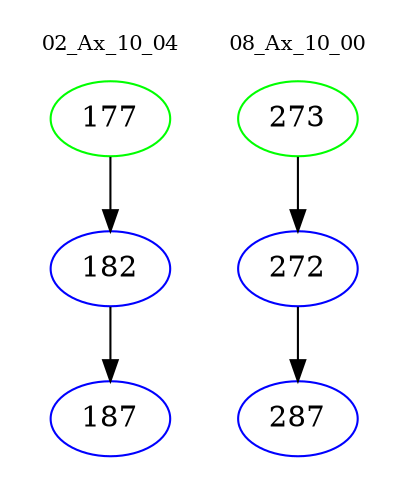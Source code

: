 digraph{
subgraph cluster_0 {
color = white
label = "02_Ax_10_04";
fontsize=10;
T0_177 [label="177", color="green"]
T0_177 -> T0_182 [color="black"]
T0_182 [label="182", color="blue"]
T0_182 -> T0_187 [color="black"]
T0_187 [label="187", color="blue"]
}
subgraph cluster_1 {
color = white
label = "08_Ax_10_00";
fontsize=10;
T1_273 [label="273", color="green"]
T1_273 -> T1_272 [color="black"]
T1_272 [label="272", color="blue"]
T1_272 -> T1_287 [color="black"]
T1_287 [label="287", color="blue"]
}
}
